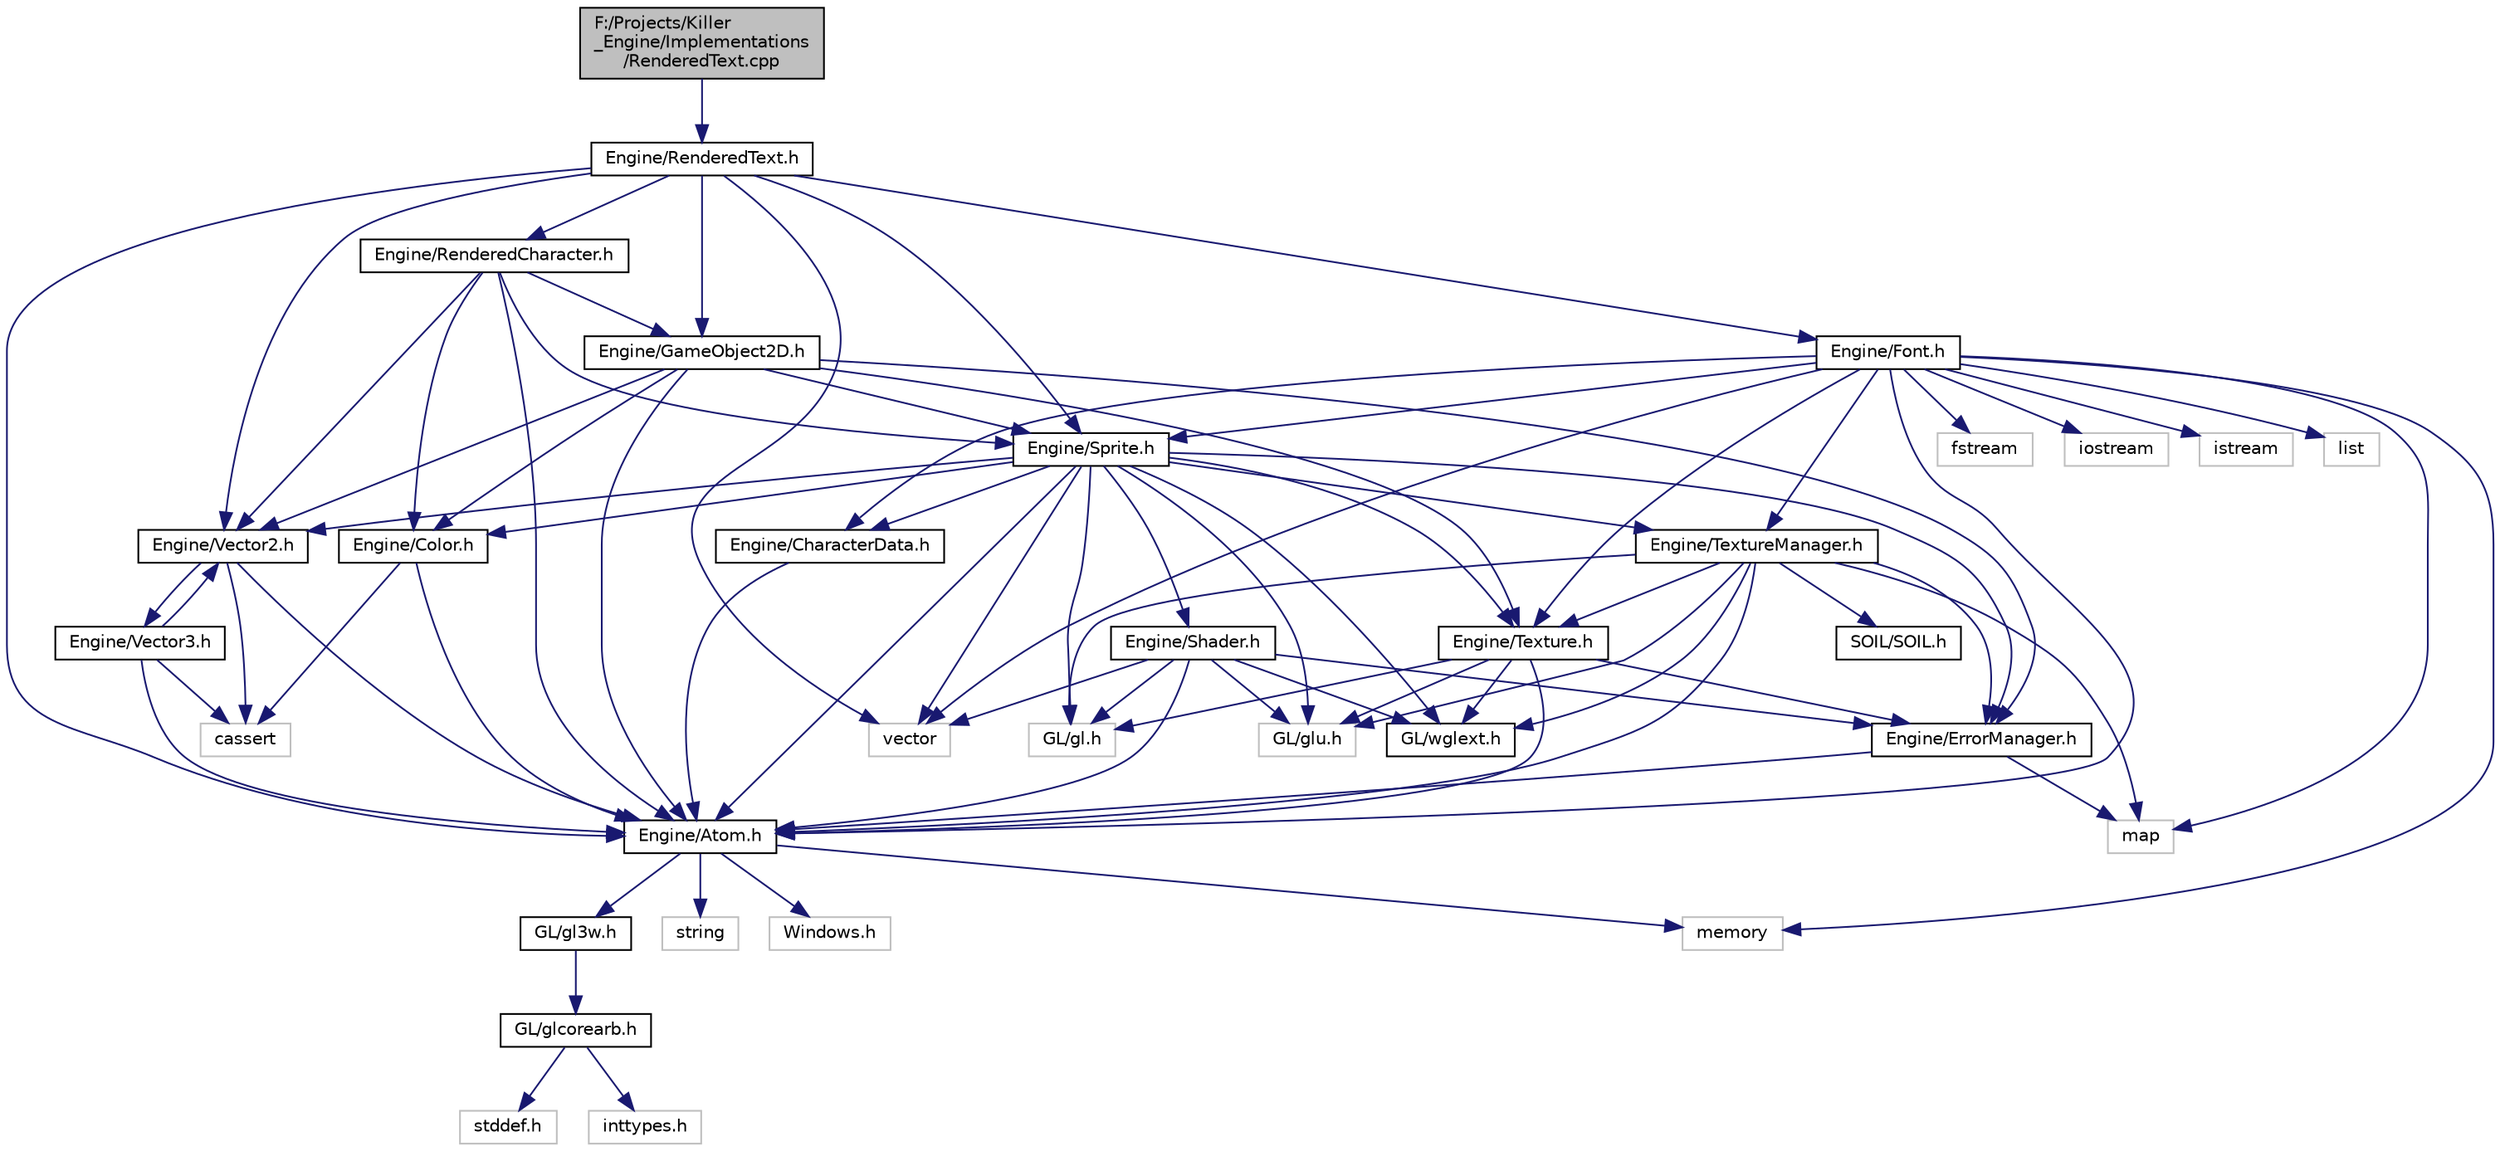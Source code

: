 digraph "F:/Projects/Killer_Engine/Implementations/RenderedText.cpp"
{
  edge [fontname="Helvetica",fontsize="10",labelfontname="Helvetica",labelfontsize="10"];
  node [fontname="Helvetica",fontsize="10",shape=record];
  Node0 [label="F:/Projects/Killer\l_Engine/Implementations\l/RenderedText.cpp",height=0.2,width=0.4,color="black", fillcolor="grey75", style="filled", fontcolor="black"];
  Node0 -> Node1 [color="midnightblue",fontsize="10",style="solid",fontname="Helvetica"];
  Node1 [label="Engine/RenderedText.h",height=0.2,width=0.4,color="black", fillcolor="white", style="filled",URL="$_rendered_text_8h.html"];
  Node1 -> Node2 [color="midnightblue",fontsize="10",style="solid",fontname="Helvetica"];
  Node2 [label="Engine/Atom.h",height=0.2,width=0.4,color="black", fillcolor="white", style="filled",URL="$_atom_8h.html"];
  Node2 -> Node3 [color="midnightblue",fontsize="10",style="solid",fontname="Helvetica"];
  Node3 [label="Windows.h",height=0.2,width=0.4,color="grey75", fillcolor="white", style="filled"];
  Node2 -> Node4 [color="midnightblue",fontsize="10",style="solid",fontname="Helvetica"];
  Node4 [label="GL/gl3w.h",height=0.2,width=0.4,color="black", fillcolor="white", style="filled",URL="$gl3w_8h.html"];
  Node4 -> Node5 [color="midnightblue",fontsize="10",style="solid",fontname="Helvetica"];
  Node5 [label="GL/glcorearb.h",height=0.2,width=0.4,color="black", fillcolor="white", style="filled",URL="$glcorearb_8h.html"];
  Node5 -> Node6 [color="midnightblue",fontsize="10",style="solid",fontname="Helvetica"];
  Node6 [label="stddef.h",height=0.2,width=0.4,color="grey75", fillcolor="white", style="filled"];
  Node5 -> Node7 [color="midnightblue",fontsize="10",style="solid",fontname="Helvetica"];
  Node7 [label="inttypes.h",height=0.2,width=0.4,color="grey75", fillcolor="white", style="filled"];
  Node2 -> Node8 [color="midnightblue",fontsize="10",style="solid",fontname="Helvetica"];
  Node8 [label="string",height=0.2,width=0.4,color="grey75", fillcolor="white", style="filled"];
  Node2 -> Node9 [color="midnightblue",fontsize="10",style="solid",fontname="Helvetica"];
  Node9 [label="memory",height=0.2,width=0.4,color="grey75", fillcolor="white", style="filled"];
  Node1 -> Node10 [color="midnightblue",fontsize="10",style="solid",fontname="Helvetica"];
  Node10 [label="Engine/GameObject2D.h",height=0.2,width=0.4,color="black", fillcolor="white", style="filled",URL="$_game_object2_d_8h.html"];
  Node10 -> Node2 [color="midnightblue",fontsize="10",style="solid",fontname="Helvetica"];
  Node10 -> Node11 [color="midnightblue",fontsize="10",style="solid",fontname="Helvetica"];
  Node11 [label="Engine/Sprite.h",height=0.2,width=0.4,color="black", fillcolor="white", style="filled",URL="$_sprite_8h.html"];
  Node11 -> Node2 [color="midnightblue",fontsize="10",style="solid",fontname="Helvetica"];
  Node11 -> Node12 [color="midnightblue",fontsize="10",style="solid",fontname="Helvetica"];
  Node12 [label="Engine/Vector2.h",height=0.2,width=0.4,color="black", fillcolor="white", style="filled",URL="$_vector2_8h.html"];
  Node12 -> Node2 [color="midnightblue",fontsize="10",style="solid",fontname="Helvetica"];
  Node12 -> Node13 [color="midnightblue",fontsize="10",style="solid",fontname="Helvetica"];
  Node13 [label="Engine/Vector3.h",height=0.2,width=0.4,color="black", fillcolor="white", style="filled",URL="$_vector3_8h.html"];
  Node13 -> Node2 [color="midnightblue",fontsize="10",style="solid",fontname="Helvetica"];
  Node13 -> Node12 [color="midnightblue",fontsize="10",style="solid",fontname="Helvetica"];
  Node13 -> Node14 [color="midnightblue",fontsize="10",style="solid",fontname="Helvetica"];
  Node14 [label="cassert",height=0.2,width=0.4,color="grey75", fillcolor="white", style="filled"];
  Node12 -> Node14 [color="midnightblue",fontsize="10",style="solid",fontname="Helvetica"];
  Node11 -> Node15 [color="midnightblue",fontsize="10",style="solid",fontname="Helvetica"];
  Node15 [label="Engine/Texture.h",height=0.2,width=0.4,color="black", fillcolor="white", style="filled",URL="$_texture_8h.html"];
  Node15 -> Node2 [color="midnightblue",fontsize="10",style="solid",fontname="Helvetica"];
  Node15 -> Node16 [color="midnightblue",fontsize="10",style="solid",fontname="Helvetica"];
  Node16 [label="Engine/ErrorManager.h",height=0.2,width=0.4,color="black", fillcolor="white", style="filled",URL="$_error_manager_8h.html"];
  Node16 -> Node2 [color="midnightblue",fontsize="10",style="solid",fontname="Helvetica"];
  Node16 -> Node17 [color="midnightblue",fontsize="10",style="solid",fontname="Helvetica"];
  Node17 [label="map",height=0.2,width=0.4,color="grey75", fillcolor="white", style="filled"];
  Node15 -> Node18 [color="midnightblue",fontsize="10",style="solid",fontname="Helvetica"];
  Node18 [label="GL/gl.h",height=0.2,width=0.4,color="grey75", fillcolor="white", style="filled"];
  Node15 -> Node19 [color="midnightblue",fontsize="10",style="solid",fontname="Helvetica"];
  Node19 [label="GL/glu.h",height=0.2,width=0.4,color="grey75", fillcolor="white", style="filled"];
  Node15 -> Node20 [color="midnightblue",fontsize="10",style="solid",fontname="Helvetica"];
  Node20 [label="GL/wglext.h",height=0.2,width=0.4,color="black", fillcolor="white", style="filled",URL="$wglext_8h.html"];
  Node11 -> Node21 [color="midnightblue",fontsize="10",style="solid",fontname="Helvetica"];
  Node21 [label="Engine/TextureManager.h",height=0.2,width=0.4,color="black", fillcolor="white", style="filled",URL="$_texture_manager_8h.html"];
  Node21 -> Node2 [color="midnightblue",fontsize="10",style="solid",fontname="Helvetica"];
  Node21 -> Node16 [color="midnightblue",fontsize="10",style="solid",fontname="Helvetica"];
  Node21 -> Node15 [color="midnightblue",fontsize="10",style="solid",fontname="Helvetica"];
  Node21 -> Node17 [color="midnightblue",fontsize="10",style="solid",fontname="Helvetica"];
  Node21 -> Node22 [color="midnightblue",fontsize="10",style="solid",fontname="Helvetica"];
  Node22 [label="SOIL/SOIL.h",height=0.2,width=0.4,color="black", fillcolor="white", style="filled",URL="$_s_o_i_l_8h.html"];
  Node21 -> Node18 [color="midnightblue",fontsize="10",style="solid",fontname="Helvetica"];
  Node21 -> Node19 [color="midnightblue",fontsize="10",style="solid",fontname="Helvetica"];
  Node21 -> Node20 [color="midnightblue",fontsize="10",style="solid",fontname="Helvetica"];
  Node11 -> Node16 [color="midnightblue",fontsize="10",style="solid",fontname="Helvetica"];
  Node11 -> Node23 [color="midnightblue",fontsize="10",style="solid",fontname="Helvetica"];
  Node23 [label="Engine/Color.h",height=0.2,width=0.4,color="black", fillcolor="white", style="filled",URL="$_color_8h.html"];
  Node23 -> Node2 [color="midnightblue",fontsize="10",style="solid",fontname="Helvetica"];
  Node23 -> Node14 [color="midnightblue",fontsize="10",style="solid",fontname="Helvetica"];
  Node11 -> Node24 [color="midnightblue",fontsize="10",style="solid",fontname="Helvetica"];
  Node24 [label="Engine/CharacterData.h",height=0.2,width=0.4,color="black", fillcolor="white", style="filled",URL="$_character_data_8h.html"];
  Node24 -> Node2 [color="midnightblue",fontsize="10",style="solid",fontname="Helvetica"];
  Node11 -> Node25 [color="midnightblue",fontsize="10",style="solid",fontname="Helvetica"];
  Node25 [label="Engine/Shader.h",height=0.2,width=0.4,color="black", fillcolor="white", style="filled",URL="$_shader_8h.html"];
  Node25 -> Node2 [color="midnightblue",fontsize="10",style="solid",fontname="Helvetica"];
  Node25 -> Node16 [color="midnightblue",fontsize="10",style="solid",fontname="Helvetica"];
  Node25 -> Node26 [color="midnightblue",fontsize="10",style="solid",fontname="Helvetica"];
  Node26 [label="vector",height=0.2,width=0.4,color="grey75", fillcolor="white", style="filled"];
  Node25 -> Node18 [color="midnightblue",fontsize="10",style="solid",fontname="Helvetica"];
  Node25 -> Node19 [color="midnightblue",fontsize="10",style="solid",fontname="Helvetica"];
  Node25 -> Node20 [color="midnightblue",fontsize="10",style="solid",fontname="Helvetica"];
  Node11 -> Node18 [color="midnightblue",fontsize="10",style="solid",fontname="Helvetica"];
  Node11 -> Node19 [color="midnightblue",fontsize="10",style="solid",fontname="Helvetica"];
  Node11 -> Node20 [color="midnightblue",fontsize="10",style="solid",fontname="Helvetica"];
  Node11 -> Node26 [color="midnightblue",fontsize="10",style="solid",fontname="Helvetica"];
  Node10 -> Node15 [color="midnightblue",fontsize="10",style="solid",fontname="Helvetica"];
  Node10 -> Node16 [color="midnightblue",fontsize="10",style="solid",fontname="Helvetica"];
  Node10 -> Node12 [color="midnightblue",fontsize="10",style="solid",fontname="Helvetica"];
  Node10 -> Node23 [color="midnightblue",fontsize="10",style="solid",fontname="Helvetica"];
  Node1 -> Node27 [color="midnightblue",fontsize="10",style="solid",fontname="Helvetica"];
  Node27 [label="Engine/Font.h",height=0.2,width=0.4,color="black", fillcolor="white", style="filled",URL="$_font_8h.html"];
  Node27 -> Node2 [color="midnightblue",fontsize="10",style="solid",fontname="Helvetica"];
  Node27 -> Node15 [color="midnightblue",fontsize="10",style="solid",fontname="Helvetica"];
  Node27 -> Node11 [color="midnightblue",fontsize="10",style="solid",fontname="Helvetica"];
  Node27 -> Node24 [color="midnightblue",fontsize="10",style="solid",fontname="Helvetica"];
  Node27 -> Node21 [color="midnightblue",fontsize="10",style="solid",fontname="Helvetica"];
  Node27 -> Node28 [color="midnightblue",fontsize="10",style="solid",fontname="Helvetica"];
  Node28 [label="fstream",height=0.2,width=0.4,color="grey75", fillcolor="white", style="filled"];
  Node27 -> Node29 [color="midnightblue",fontsize="10",style="solid",fontname="Helvetica"];
  Node29 [label="iostream",height=0.2,width=0.4,color="grey75", fillcolor="white", style="filled"];
  Node27 -> Node30 [color="midnightblue",fontsize="10",style="solid",fontname="Helvetica"];
  Node30 [label="istream",height=0.2,width=0.4,color="grey75", fillcolor="white", style="filled"];
  Node27 -> Node26 [color="midnightblue",fontsize="10",style="solid",fontname="Helvetica"];
  Node27 -> Node17 [color="midnightblue",fontsize="10",style="solid",fontname="Helvetica"];
  Node27 -> Node31 [color="midnightblue",fontsize="10",style="solid",fontname="Helvetica"];
  Node31 [label="list",height=0.2,width=0.4,color="grey75", fillcolor="white", style="filled"];
  Node27 -> Node9 [color="midnightblue",fontsize="10",style="solid",fontname="Helvetica"];
  Node1 -> Node11 [color="midnightblue",fontsize="10",style="solid",fontname="Helvetica"];
  Node1 -> Node12 [color="midnightblue",fontsize="10",style="solid",fontname="Helvetica"];
  Node1 -> Node32 [color="midnightblue",fontsize="10",style="solid",fontname="Helvetica"];
  Node32 [label="Engine/RenderedCharacter.h",height=0.2,width=0.4,color="black", fillcolor="white", style="filled",URL="$_rendered_character_8h.html"];
  Node32 -> Node2 [color="midnightblue",fontsize="10",style="solid",fontname="Helvetica"];
  Node32 -> Node10 [color="midnightblue",fontsize="10",style="solid",fontname="Helvetica"];
  Node32 -> Node12 [color="midnightblue",fontsize="10",style="solid",fontname="Helvetica"];
  Node32 -> Node11 [color="midnightblue",fontsize="10",style="solid",fontname="Helvetica"];
  Node32 -> Node23 [color="midnightblue",fontsize="10",style="solid",fontname="Helvetica"];
  Node1 -> Node26 [color="midnightblue",fontsize="10",style="solid",fontname="Helvetica"];
}
